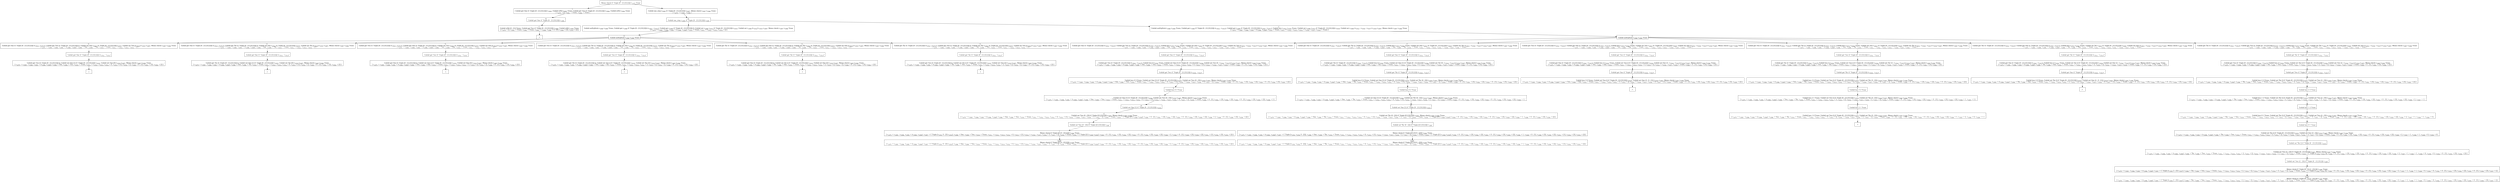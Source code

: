 digraph {
    graph [rankdir=TB
          ,bgcolor=transparent];
    node [shape=box
         ,fillcolor=white
         ,style=filled];
    0 [label=<O <BR/> Memo check (C Triple [0 : [1] [3] [2]]) v<SUB>1475</SUB> Trueo>];
    1 [label=<C <BR/> Unfold get One (C Triple [0 : [1] [3] [2]]) v<SUB>1503</SUB>, Unfold isNil v<SUB>1503</SUB> Trueo, Unfold get Two (C Triple [0 : [1] [3] [2]]) v<SUB>1504</SUB>, Unfold isNil v<SUB>1504</SUB> Trueo <BR/>  [ v<SUB>1475</SUB> &rarr; [], v<SUB>1501</SUB> &rarr; Trueo, v<SUB>1502</SUB> &rarr; Trueo ] >];
    2 [label=<C <BR/> Unfold one_step v<SUB>1505</SUB> (C Triple [0 : [1] [3] [2]]) v<SUB>1507</SUB>, Memo check v<SUB>1507</SUB> v<SUB>1506</SUB> Trueo <BR/>  [ v<SUB>1475</SUB> &rarr; v<SUB>1505</SUB> : v<SUB>1506</SUB> ] >];
    3 [label=<O <BR/> Unfold get One (C Triple [0 : [1] [3] [2]]) v<SUB>1503</SUB>>];
    4 [label=<C <BR/> Unfold isNil (0 : [1]) Trueo, Unfold get Two (C Triple [0 : [1] [3] [2]]) v<SUB>1504</SUB>, Unfold isNil v<SUB>1504</SUB> Trueo <BR/>  [ v<SUB>1475</SUB> &rarr; [], v<SUB>1501</SUB> &rarr; Trueo, v<SUB>1502</SUB> &rarr; Trueo, v<SUB>1503</SUB> &rarr; v<SUB>1508</SUB>, v<SUB>1508</SUB> &rarr; 0 : [1], v<SUB>1509</SUB> &rarr; [3], v<SUB>1510</SUB> &rarr; [2] ] >];
    5 [label=<_|_>];
    6 [label=<O <BR/> Unfold one_step v<SUB>1505</SUB> (C Triple [0 : [1] [3] [2]]) v<SUB>1507</SUB>>];
    7 [label=<C <BR/> Unfold notEqStick v<SUB>1508</SUB> v<SUB>1509</SUB> Trueo, Unfold get v<SUB>1508</SUB> (C Triple [0 : [1] [3] [2]]) (v<SUB>1512</SUB> : v<SUB>1513</SUB>), Unfold get v<SUB>1509</SUB> (C Triple [0 : [1] [3] [2]]) [], Unfold set v<SUB>1508</SUB> v<SUB>1513</SUB> (C Triple [0 : [1] [3] [2]]) v<SUB>1515</SUB>, Unfold set v<SUB>1509</SUB> [v<SUB>1512</SUB>] v<SUB>1515</SUB> v<SUB>1507</SUB>, Memo check v<SUB>1507</SUB> v<SUB>1506</SUB> Trueo <BR/>  [ v<SUB>1475</SUB> &rarr; v<SUB>1505</SUB> : v<SUB>1506</SUB>, v<SUB>1505</SUB> &rarr; (v<SUB>1508</SUB>, v<SUB>1509</SUB>), v<SUB>1510</SUB> &rarr; Trueo, v<SUB>1511</SUB> &rarr; v<SUB>1512</SUB> : v<SUB>1513</SUB>, v<SUB>1514</SUB> &rarr; [] ] >];
    8 [label=<C <BR/> Unfold notEqStick v<SUB>1508</SUB> v<SUB>1509</SUB> Trueo, Unfold get v<SUB>1508</SUB> (C Triple [0 : [1] [3] [2]]) (v<SUB>1512</SUB> : v<SUB>1513</SUB>), Unfold get v<SUB>1509</SUB> (C Triple [0 : [1] [3] [2]]) (v<SUB>1516</SUB> : v<SUB>1517</SUB>), Unfold less v<SUB>1512</SUB> v<SUB>1516</SUB> Trueo, Unfold set v<SUB>1508</SUB> v<SUB>1513</SUB> (C Triple [0 : [1] [3] [2]]) v<SUB>1519</SUB>, Unfold set v<SUB>1509</SUB> (v<SUB>1512</SUB> : v<SUB>1516</SUB> : v<SUB>1517</SUB>) v<SUB>1519</SUB> v<SUB>1507</SUB>, Memo check v<SUB>1507</SUB> v<SUB>1506</SUB> Trueo <BR/>  [ v<SUB>1475</SUB> &rarr; v<SUB>1505</SUB> : v<SUB>1506</SUB>, v<SUB>1505</SUB> &rarr; (v<SUB>1508</SUB>, v<SUB>1509</SUB>), v<SUB>1510</SUB> &rarr; Trueo, v<SUB>1511</SUB> &rarr; v<SUB>1512</SUB> : v<SUB>1513</SUB>, v<SUB>1514</SUB> &rarr; v<SUB>1516</SUB> : v<SUB>1517</SUB>, v<SUB>1518</SUB> &rarr; Trueo ] >];
    9 [label=<O <BR/> Unfold notEqStick v<SUB>1508</SUB> v<SUB>1509</SUB> Trueo>];
    10 [label=<C <BR/> Unfold get One (C Triple [0 : [1] [3] [2]]) (v<SUB>1512</SUB> : v<SUB>1513</SUB>), Unfold get Two (C Triple [0 : [1] [3] [2]]) [], Unfold set One v<SUB>1513</SUB> (C Triple [0 : [1] [3] [2]]) v<SUB>1515</SUB>, Unfold set Two [v<SUB>1512</SUB>] v<SUB>1515</SUB> v<SUB>1507</SUB>, Memo check v<SUB>1507</SUB> v<SUB>1506</SUB> Trueo <BR/>  [ v<SUB>1475</SUB> &rarr; v<SUB>1505</SUB> : v<SUB>1506</SUB>, v<SUB>1505</SUB> &rarr; (v<SUB>1508</SUB>, v<SUB>1509</SUB>), v<SUB>1508</SUB> &rarr; One, v<SUB>1509</SUB> &rarr; Two, v<SUB>1510</SUB> &rarr; Trueo, v<SUB>1511</SUB> &rarr; v<SUB>1512</SUB> : v<SUB>1513</SUB>, v<SUB>1514</SUB> &rarr; [] ] >];
    11 [label=<C <BR/> Unfold get One (C Triple [0 : [1] [3] [2]]) (v<SUB>1512</SUB> : v<SUB>1513</SUB>), Unfold get Thr (C Triple [0 : [1] [3] [2]]) [], Unfold set One v<SUB>1513</SUB> (C Triple [0 : [1] [3] [2]]) v<SUB>1515</SUB>, Unfold set Thr [v<SUB>1512</SUB>] v<SUB>1515</SUB> v<SUB>1507</SUB>, Memo check v<SUB>1507</SUB> v<SUB>1506</SUB> Trueo <BR/>  [ v<SUB>1475</SUB> &rarr; v<SUB>1505</SUB> : v<SUB>1506</SUB>, v<SUB>1505</SUB> &rarr; (v<SUB>1508</SUB>, v<SUB>1509</SUB>), v<SUB>1508</SUB> &rarr; One, v<SUB>1509</SUB> &rarr; Thr, v<SUB>1510</SUB> &rarr; Trueo, v<SUB>1511</SUB> &rarr; v<SUB>1512</SUB> : v<SUB>1513</SUB>, v<SUB>1514</SUB> &rarr; [] ] >];
    12 [label=<C <BR/> Unfold get Two (C Triple [0 : [1] [3] [2]]) (v<SUB>1512</SUB> : v<SUB>1513</SUB>), Unfold get One (C Triple [0 : [1] [3] [2]]) [], Unfold set Two v<SUB>1513</SUB> (C Triple [0 : [1] [3] [2]]) v<SUB>1515</SUB>, Unfold set One [v<SUB>1512</SUB>] v<SUB>1515</SUB> v<SUB>1507</SUB>, Memo check v<SUB>1507</SUB> v<SUB>1506</SUB> Trueo <BR/>  [ v<SUB>1475</SUB> &rarr; v<SUB>1505</SUB> : v<SUB>1506</SUB>, v<SUB>1505</SUB> &rarr; (v<SUB>1508</SUB>, v<SUB>1509</SUB>), v<SUB>1508</SUB> &rarr; Two, v<SUB>1509</SUB> &rarr; One, v<SUB>1510</SUB> &rarr; Trueo, v<SUB>1511</SUB> &rarr; v<SUB>1512</SUB> : v<SUB>1513</SUB>, v<SUB>1514</SUB> &rarr; [] ] >];
    13 [label=<C <BR/> Unfold get Two (C Triple [0 : [1] [3] [2]]) (v<SUB>1512</SUB> : v<SUB>1513</SUB>), Unfold get Thr (C Triple [0 : [1] [3] [2]]) [], Unfold set Two v<SUB>1513</SUB> (C Triple [0 : [1] [3] [2]]) v<SUB>1515</SUB>, Unfold set Thr [v<SUB>1512</SUB>] v<SUB>1515</SUB> v<SUB>1507</SUB>, Memo check v<SUB>1507</SUB> v<SUB>1506</SUB> Trueo <BR/>  [ v<SUB>1475</SUB> &rarr; v<SUB>1505</SUB> : v<SUB>1506</SUB>, v<SUB>1505</SUB> &rarr; (v<SUB>1508</SUB>, v<SUB>1509</SUB>), v<SUB>1508</SUB> &rarr; Two, v<SUB>1509</SUB> &rarr; Thr, v<SUB>1510</SUB> &rarr; Trueo, v<SUB>1511</SUB> &rarr; v<SUB>1512</SUB> : v<SUB>1513</SUB>, v<SUB>1514</SUB> &rarr; [] ] >];
    14 [label=<C <BR/> Unfold get Thr (C Triple [0 : [1] [3] [2]]) (v<SUB>1512</SUB> : v<SUB>1513</SUB>), Unfold get One (C Triple [0 : [1] [3] [2]]) [], Unfold set Thr v<SUB>1513</SUB> (C Triple [0 : [1] [3] [2]]) v<SUB>1515</SUB>, Unfold set One [v<SUB>1512</SUB>] v<SUB>1515</SUB> v<SUB>1507</SUB>, Memo check v<SUB>1507</SUB> v<SUB>1506</SUB> Trueo <BR/>  [ v<SUB>1475</SUB> &rarr; v<SUB>1505</SUB> : v<SUB>1506</SUB>, v<SUB>1505</SUB> &rarr; (v<SUB>1508</SUB>, v<SUB>1509</SUB>), v<SUB>1508</SUB> &rarr; Thr, v<SUB>1509</SUB> &rarr; One, v<SUB>1510</SUB> &rarr; Trueo, v<SUB>1511</SUB> &rarr; v<SUB>1512</SUB> : v<SUB>1513</SUB>, v<SUB>1514</SUB> &rarr; [] ] >];
    15 [label=<C <BR/> Unfold get Thr (C Triple [0 : [1] [3] [2]]) (v<SUB>1512</SUB> : v<SUB>1513</SUB>), Unfold get Two (C Triple [0 : [1] [3] [2]]) [], Unfold set Thr v<SUB>1513</SUB> (C Triple [0 : [1] [3] [2]]) v<SUB>1515</SUB>, Unfold set Two [v<SUB>1512</SUB>] v<SUB>1515</SUB> v<SUB>1507</SUB>, Memo check v<SUB>1507</SUB> v<SUB>1506</SUB> Trueo <BR/>  [ v<SUB>1475</SUB> &rarr; v<SUB>1505</SUB> : v<SUB>1506</SUB>, v<SUB>1505</SUB> &rarr; (v<SUB>1508</SUB>, v<SUB>1509</SUB>), v<SUB>1508</SUB> &rarr; Thr, v<SUB>1509</SUB> &rarr; Two, v<SUB>1510</SUB> &rarr; Trueo, v<SUB>1511</SUB> &rarr; v<SUB>1512</SUB> : v<SUB>1513</SUB>, v<SUB>1514</SUB> &rarr; [] ] >];
    16 [label=<O <BR/> Unfold get One (C Triple [0 : [1] [3] [2]]) (v<SUB>1512</SUB> : v<SUB>1513</SUB>)>];
    17 [label=<C <BR/> Unfold get Two (C Triple [0 : [1] [3] [2]]) [], Unfold set One [1] (C Triple [0 : [1] [3] [2]]) v<SUB>1515</SUB>, Unfold set Two [0] v<SUB>1515</SUB> v<SUB>1507</SUB>, Memo check v<SUB>1507</SUB> v<SUB>1506</SUB> Trueo <BR/>  [ v<SUB>1475</SUB> &rarr; v<SUB>1505</SUB> : v<SUB>1506</SUB>, v<SUB>1505</SUB> &rarr; (v<SUB>1508</SUB>, v<SUB>1509</SUB>), v<SUB>1508</SUB> &rarr; One, v<SUB>1509</SUB> &rarr; Two, v<SUB>1510</SUB> &rarr; Trueo, v<SUB>1511</SUB> &rarr; v<SUB>1512</SUB> : v<SUB>1513</SUB>, v<SUB>1512</SUB> &rarr; 0, v<SUB>1513</SUB> &rarr; [1], v<SUB>1514</SUB> &rarr; [], v<SUB>1520</SUB> &rarr; 0 : [1], v<SUB>1521</SUB> &rarr; [3], v<SUB>1522</SUB> &rarr; [2] ] >];
    18 [label=<_|_>];
    19 [label=<O <BR/> Unfold get One (C Triple [0 : [1] [3] [2]]) (v<SUB>1512</SUB> : v<SUB>1513</SUB>)>];
    20 [label=<C <BR/> Unfold get Thr (C Triple [0 : [1] [3] [2]]) [], Unfold set One [1] (C Triple [0 : [1] [3] [2]]) v<SUB>1515</SUB>, Unfold set Thr [0] v<SUB>1515</SUB> v<SUB>1507</SUB>, Memo check v<SUB>1507</SUB> v<SUB>1506</SUB> Trueo <BR/>  [ v<SUB>1475</SUB> &rarr; v<SUB>1505</SUB> : v<SUB>1506</SUB>, v<SUB>1505</SUB> &rarr; (v<SUB>1508</SUB>, v<SUB>1509</SUB>), v<SUB>1508</SUB> &rarr; One, v<SUB>1509</SUB> &rarr; Thr, v<SUB>1510</SUB> &rarr; Trueo, v<SUB>1511</SUB> &rarr; v<SUB>1512</SUB> : v<SUB>1513</SUB>, v<SUB>1512</SUB> &rarr; 0, v<SUB>1513</SUB> &rarr; [1], v<SUB>1514</SUB> &rarr; [], v<SUB>1520</SUB> &rarr; 0 : [1], v<SUB>1521</SUB> &rarr; [3], v<SUB>1522</SUB> &rarr; [2] ] >];
    21 [label=<_|_>];
    22 [label=<O <BR/> Unfold get Two (C Triple [0 : [1] [3] [2]]) (v<SUB>1512</SUB> : v<SUB>1513</SUB>)>];
    23 [label=<C <BR/> Unfold get One (C Triple [0 : [1] [3] [2]]) [], Unfold set Two [] (C Triple [0 : [1] [3] [2]]) v<SUB>1515</SUB>, Unfold set One [3] v<SUB>1515</SUB> v<SUB>1507</SUB>, Memo check v<SUB>1507</SUB> v<SUB>1506</SUB> Trueo <BR/>  [ v<SUB>1475</SUB> &rarr; v<SUB>1505</SUB> : v<SUB>1506</SUB>, v<SUB>1505</SUB> &rarr; (v<SUB>1508</SUB>, v<SUB>1509</SUB>), v<SUB>1508</SUB> &rarr; Two, v<SUB>1509</SUB> &rarr; One, v<SUB>1510</SUB> &rarr; Trueo, v<SUB>1511</SUB> &rarr; v<SUB>1512</SUB> : v<SUB>1513</SUB>, v<SUB>1512</SUB> &rarr; 3, v<SUB>1513</SUB> &rarr; [], v<SUB>1514</SUB> &rarr; [], v<SUB>1520</SUB> &rarr; 0 : [1], v<SUB>1521</SUB> &rarr; [3], v<SUB>1522</SUB> &rarr; [2] ] >];
    24 [label=<_|_>];
    25 [label=<O <BR/> Unfold get Two (C Triple [0 : [1] [3] [2]]) (v<SUB>1512</SUB> : v<SUB>1513</SUB>)>];
    26 [label=<C <BR/> Unfold get Thr (C Triple [0 : [1] [3] [2]]) [], Unfold set Two [] (C Triple [0 : [1] [3] [2]]) v<SUB>1515</SUB>, Unfold set Thr [3] v<SUB>1515</SUB> v<SUB>1507</SUB>, Memo check v<SUB>1507</SUB> v<SUB>1506</SUB> Trueo <BR/>  [ v<SUB>1475</SUB> &rarr; v<SUB>1505</SUB> : v<SUB>1506</SUB>, v<SUB>1505</SUB> &rarr; (v<SUB>1508</SUB>, v<SUB>1509</SUB>), v<SUB>1508</SUB> &rarr; Two, v<SUB>1509</SUB> &rarr; Thr, v<SUB>1510</SUB> &rarr; Trueo, v<SUB>1511</SUB> &rarr; v<SUB>1512</SUB> : v<SUB>1513</SUB>, v<SUB>1512</SUB> &rarr; 3, v<SUB>1513</SUB> &rarr; [], v<SUB>1514</SUB> &rarr; [], v<SUB>1520</SUB> &rarr; 0 : [1], v<SUB>1521</SUB> &rarr; [3], v<SUB>1522</SUB> &rarr; [2] ] >];
    27 [label=<_|_>];
    28 [label=<O <BR/> Unfold get Thr (C Triple [0 : [1] [3] [2]]) (v<SUB>1512</SUB> : v<SUB>1513</SUB>)>];
    29 [label=<C <BR/> Unfold get One (C Triple [0 : [1] [3] [2]]) [], Unfold set Thr [] (C Triple [0 : [1] [3] [2]]) v<SUB>1515</SUB>, Unfold set One [2] v<SUB>1515</SUB> v<SUB>1507</SUB>, Memo check v<SUB>1507</SUB> v<SUB>1506</SUB> Trueo <BR/>  [ v<SUB>1475</SUB> &rarr; v<SUB>1505</SUB> : v<SUB>1506</SUB>, v<SUB>1505</SUB> &rarr; (v<SUB>1508</SUB>, v<SUB>1509</SUB>), v<SUB>1508</SUB> &rarr; Thr, v<SUB>1509</SUB> &rarr; One, v<SUB>1510</SUB> &rarr; Trueo, v<SUB>1511</SUB> &rarr; v<SUB>1512</SUB> : v<SUB>1513</SUB>, v<SUB>1512</SUB> &rarr; 2, v<SUB>1513</SUB> &rarr; [], v<SUB>1514</SUB> &rarr; [], v<SUB>1520</SUB> &rarr; 0 : [1], v<SUB>1521</SUB> &rarr; [3], v<SUB>1522</SUB> &rarr; [2] ] >];
    30 [label=<_|_>];
    31 [label=<O <BR/> Unfold get Thr (C Triple [0 : [1] [3] [2]]) (v<SUB>1512</SUB> : v<SUB>1513</SUB>)>];
    32 [label=<C <BR/> Unfold get Two (C Triple [0 : [1] [3] [2]]) [], Unfold set Thr [] (C Triple [0 : [1] [3] [2]]) v<SUB>1515</SUB>, Unfold set Two [2] v<SUB>1515</SUB> v<SUB>1507</SUB>, Memo check v<SUB>1507</SUB> v<SUB>1506</SUB> Trueo <BR/>  [ v<SUB>1475</SUB> &rarr; v<SUB>1505</SUB> : v<SUB>1506</SUB>, v<SUB>1505</SUB> &rarr; (v<SUB>1508</SUB>, v<SUB>1509</SUB>), v<SUB>1508</SUB> &rarr; Thr, v<SUB>1509</SUB> &rarr; Two, v<SUB>1510</SUB> &rarr; Trueo, v<SUB>1511</SUB> &rarr; v<SUB>1512</SUB> : v<SUB>1513</SUB>, v<SUB>1512</SUB> &rarr; 2, v<SUB>1513</SUB> &rarr; [], v<SUB>1514</SUB> &rarr; [], v<SUB>1520</SUB> &rarr; 0 : [1], v<SUB>1521</SUB> &rarr; [3], v<SUB>1522</SUB> &rarr; [2] ] >];
    33 [label=<_|_>];
    34 [label=<O <BR/> Unfold notEqStick v<SUB>1508</SUB> v<SUB>1509</SUB> Trueo>];
    35 [label=<C <BR/> Unfold get One (C Triple [0 : [1] [3] [2]]) (v<SUB>1512</SUB> : v<SUB>1513</SUB>), Unfold get Two (C Triple [0 : [1] [3] [2]]) (v<SUB>1516</SUB> : v<SUB>1517</SUB>), Unfold less v<SUB>1512</SUB> v<SUB>1516</SUB> Trueo, Unfold set One v<SUB>1513</SUB> (C Triple [0 : [1] [3] [2]]) v<SUB>1519</SUB>, Unfold set Two (v<SUB>1512</SUB> : v<SUB>1516</SUB> : v<SUB>1517</SUB>) v<SUB>1519</SUB> v<SUB>1507</SUB>, Memo check v<SUB>1507</SUB> v<SUB>1506</SUB> Trueo <BR/>  [ v<SUB>1475</SUB> &rarr; v<SUB>1505</SUB> : v<SUB>1506</SUB>, v<SUB>1505</SUB> &rarr; (v<SUB>1508</SUB>, v<SUB>1509</SUB>), v<SUB>1508</SUB> &rarr; One, v<SUB>1509</SUB> &rarr; Two, v<SUB>1510</SUB> &rarr; Trueo, v<SUB>1511</SUB> &rarr; v<SUB>1512</SUB> : v<SUB>1513</SUB>, v<SUB>1514</SUB> &rarr; v<SUB>1516</SUB> : v<SUB>1517</SUB>, v<SUB>1518</SUB> &rarr; Trueo ] >];
    36 [label=<C <BR/> Unfold get One (C Triple [0 : [1] [3] [2]]) (v<SUB>1512</SUB> : v<SUB>1513</SUB>), Unfold get Thr (C Triple [0 : [1] [3] [2]]) (v<SUB>1516</SUB> : v<SUB>1517</SUB>), Unfold less v<SUB>1512</SUB> v<SUB>1516</SUB> Trueo, Unfold set One v<SUB>1513</SUB> (C Triple [0 : [1] [3] [2]]) v<SUB>1519</SUB>, Unfold set Thr (v<SUB>1512</SUB> : v<SUB>1516</SUB> : v<SUB>1517</SUB>) v<SUB>1519</SUB> v<SUB>1507</SUB>, Memo check v<SUB>1507</SUB> v<SUB>1506</SUB> Trueo <BR/>  [ v<SUB>1475</SUB> &rarr; v<SUB>1505</SUB> : v<SUB>1506</SUB>, v<SUB>1505</SUB> &rarr; (v<SUB>1508</SUB>, v<SUB>1509</SUB>), v<SUB>1508</SUB> &rarr; One, v<SUB>1509</SUB> &rarr; Thr, v<SUB>1510</SUB> &rarr; Trueo, v<SUB>1511</SUB> &rarr; v<SUB>1512</SUB> : v<SUB>1513</SUB>, v<SUB>1514</SUB> &rarr; v<SUB>1516</SUB> : v<SUB>1517</SUB>, v<SUB>1518</SUB> &rarr; Trueo ] >];
    37 [label=<C <BR/> Unfold get Two (C Triple [0 : [1] [3] [2]]) (v<SUB>1512</SUB> : v<SUB>1513</SUB>), Unfold get One (C Triple [0 : [1] [3] [2]]) (v<SUB>1516</SUB> : v<SUB>1517</SUB>), Unfold less v<SUB>1512</SUB> v<SUB>1516</SUB> Trueo, Unfold set Two v<SUB>1513</SUB> (C Triple [0 : [1] [3] [2]]) v<SUB>1519</SUB>, Unfold set One (v<SUB>1512</SUB> : v<SUB>1516</SUB> : v<SUB>1517</SUB>) v<SUB>1519</SUB> v<SUB>1507</SUB>, Memo check v<SUB>1507</SUB> v<SUB>1506</SUB> Trueo <BR/>  [ v<SUB>1475</SUB> &rarr; v<SUB>1505</SUB> : v<SUB>1506</SUB>, v<SUB>1505</SUB> &rarr; (v<SUB>1508</SUB>, v<SUB>1509</SUB>), v<SUB>1508</SUB> &rarr; Two, v<SUB>1509</SUB> &rarr; One, v<SUB>1510</SUB> &rarr; Trueo, v<SUB>1511</SUB> &rarr; v<SUB>1512</SUB> : v<SUB>1513</SUB>, v<SUB>1514</SUB> &rarr; v<SUB>1516</SUB> : v<SUB>1517</SUB>, v<SUB>1518</SUB> &rarr; Trueo ] >];
    38 [label=<C <BR/> Unfold get Two (C Triple [0 : [1] [3] [2]]) (v<SUB>1512</SUB> : v<SUB>1513</SUB>), Unfold get Thr (C Triple [0 : [1] [3] [2]]) (v<SUB>1516</SUB> : v<SUB>1517</SUB>), Unfold less v<SUB>1512</SUB> v<SUB>1516</SUB> Trueo, Unfold set Two v<SUB>1513</SUB> (C Triple [0 : [1] [3] [2]]) v<SUB>1519</SUB>, Unfold set Thr (v<SUB>1512</SUB> : v<SUB>1516</SUB> : v<SUB>1517</SUB>) v<SUB>1519</SUB> v<SUB>1507</SUB>, Memo check v<SUB>1507</SUB> v<SUB>1506</SUB> Trueo <BR/>  [ v<SUB>1475</SUB> &rarr; v<SUB>1505</SUB> : v<SUB>1506</SUB>, v<SUB>1505</SUB> &rarr; (v<SUB>1508</SUB>, v<SUB>1509</SUB>), v<SUB>1508</SUB> &rarr; Two, v<SUB>1509</SUB> &rarr; Thr, v<SUB>1510</SUB> &rarr; Trueo, v<SUB>1511</SUB> &rarr; v<SUB>1512</SUB> : v<SUB>1513</SUB>, v<SUB>1514</SUB> &rarr; v<SUB>1516</SUB> : v<SUB>1517</SUB>, v<SUB>1518</SUB> &rarr; Trueo ] >];
    39 [label=<C <BR/> Unfold get Thr (C Triple [0 : [1] [3] [2]]) (v<SUB>1512</SUB> : v<SUB>1513</SUB>), Unfold get One (C Triple [0 : [1] [3] [2]]) (v<SUB>1516</SUB> : v<SUB>1517</SUB>), Unfold less v<SUB>1512</SUB> v<SUB>1516</SUB> Trueo, Unfold set Thr v<SUB>1513</SUB> (C Triple [0 : [1] [3] [2]]) v<SUB>1519</SUB>, Unfold set One (v<SUB>1512</SUB> : v<SUB>1516</SUB> : v<SUB>1517</SUB>) v<SUB>1519</SUB> v<SUB>1507</SUB>, Memo check v<SUB>1507</SUB> v<SUB>1506</SUB> Trueo <BR/>  [ v<SUB>1475</SUB> &rarr; v<SUB>1505</SUB> : v<SUB>1506</SUB>, v<SUB>1505</SUB> &rarr; (v<SUB>1508</SUB>, v<SUB>1509</SUB>), v<SUB>1508</SUB> &rarr; Thr, v<SUB>1509</SUB> &rarr; One, v<SUB>1510</SUB> &rarr; Trueo, v<SUB>1511</SUB> &rarr; v<SUB>1512</SUB> : v<SUB>1513</SUB>, v<SUB>1514</SUB> &rarr; v<SUB>1516</SUB> : v<SUB>1517</SUB>, v<SUB>1518</SUB> &rarr; Trueo ] >];
    40 [label=<C <BR/> Unfold get Thr (C Triple [0 : [1] [3] [2]]) (v<SUB>1512</SUB> : v<SUB>1513</SUB>), Unfold get Two (C Triple [0 : [1] [3] [2]]) (v<SUB>1516</SUB> : v<SUB>1517</SUB>), Unfold less v<SUB>1512</SUB> v<SUB>1516</SUB> Trueo, Unfold set Thr v<SUB>1513</SUB> (C Triple [0 : [1] [3] [2]]) v<SUB>1519</SUB>, Unfold set Two (v<SUB>1512</SUB> : v<SUB>1516</SUB> : v<SUB>1517</SUB>) v<SUB>1519</SUB> v<SUB>1507</SUB>, Memo check v<SUB>1507</SUB> v<SUB>1506</SUB> Trueo <BR/>  [ v<SUB>1475</SUB> &rarr; v<SUB>1505</SUB> : v<SUB>1506</SUB>, v<SUB>1505</SUB> &rarr; (v<SUB>1508</SUB>, v<SUB>1509</SUB>), v<SUB>1508</SUB> &rarr; Thr, v<SUB>1509</SUB> &rarr; Two, v<SUB>1510</SUB> &rarr; Trueo, v<SUB>1511</SUB> &rarr; v<SUB>1512</SUB> : v<SUB>1513</SUB>, v<SUB>1514</SUB> &rarr; v<SUB>1516</SUB> : v<SUB>1517</SUB>, v<SUB>1518</SUB> &rarr; Trueo ] >];
    41 [label=<O <BR/> Unfold get One (C Triple [0 : [1] [3] [2]]) (v<SUB>1512</SUB> : v<SUB>1513</SUB>)>];
    42 [label=<C <BR/> Unfold get Two (C Triple [0 : [1] [3] [2]]) (v<SUB>1516</SUB> : v<SUB>1517</SUB>), Unfold less 0 v<SUB>1516</SUB> Trueo, Unfold set One [1] (C Triple [0 : [1] [3] [2]]) v<SUB>1519</SUB>, Unfold set Two (0 : v<SUB>1516</SUB> : v<SUB>1517</SUB>) v<SUB>1519</SUB> v<SUB>1507</SUB>, Memo check v<SUB>1507</SUB> v<SUB>1506</SUB> Trueo <BR/>  [ v<SUB>1475</SUB> &rarr; v<SUB>1505</SUB> : v<SUB>1506</SUB>, v<SUB>1505</SUB> &rarr; (v<SUB>1508</SUB>, v<SUB>1509</SUB>), v<SUB>1508</SUB> &rarr; One, v<SUB>1509</SUB> &rarr; Two, v<SUB>1510</SUB> &rarr; Trueo, v<SUB>1511</SUB> &rarr; v<SUB>1512</SUB> : v<SUB>1513</SUB>, v<SUB>1512</SUB> &rarr; 0, v<SUB>1513</SUB> &rarr; [1], v<SUB>1514</SUB> &rarr; v<SUB>1516</SUB> : v<SUB>1517</SUB>, v<SUB>1518</SUB> &rarr; Trueo, v<SUB>1520</SUB> &rarr; 0 : [1], v<SUB>1521</SUB> &rarr; [3], v<SUB>1522</SUB> &rarr; [2] ] >];
    43 [label=<O <BR/> Unfold get Two (C Triple [0 : [1] [3] [2]]) (v<SUB>1516</SUB> : v<SUB>1517</SUB>)>];
    44 [label=<C <BR/> Unfold less 0 3 Trueo, Unfold set One [1] (C Triple [0 : [1] [3] [2]]) v<SUB>1519</SUB>, Unfold set Two (0 : [3]) v<SUB>1519</SUB> v<SUB>1507</SUB>, Memo check v<SUB>1507</SUB> v<SUB>1506</SUB> Trueo <BR/>  [ v<SUB>1475</SUB> &rarr; v<SUB>1505</SUB> : v<SUB>1506</SUB>, v<SUB>1505</SUB> &rarr; (v<SUB>1508</SUB>, v<SUB>1509</SUB>), v<SUB>1508</SUB> &rarr; One, v<SUB>1509</SUB> &rarr; Two, v<SUB>1510</SUB> &rarr; Trueo, v<SUB>1511</SUB> &rarr; v<SUB>1512</SUB> : v<SUB>1513</SUB>, v<SUB>1512</SUB> &rarr; 0, v<SUB>1513</SUB> &rarr; [1], v<SUB>1514</SUB> &rarr; v<SUB>1516</SUB> : v<SUB>1517</SUB>, v<SUB>1516</SUB> &rarr; 3, v<SUB>1517</SUB> &rarr; [], v<SUB>1518</SUB> &rarr; Trueo, v<SUB>1520</SUB> &rarr; 0 : [1], v<SUB>1521</SUB> &rarr; [3], v<SUB>1522</SUB> &rarr; [2], v<SUB>1523</SUB> &rarr; 0 : [1], v<SUB>1524</SUB> &rarr; [3], v<SUB>1525</SUB> &rarr; [2] ] >];
    45 [label=<O <BR/> Unfold less 0 3 Trueo>];
    46 [label=<C <BR/> Unfold set One [1] (C Triple [0 : [1] [3] [2]]) v<SUB>1519</SUB>, Unfold set Two (0 : [3]) v<SUB>1519</SUB> v<SUB>1507</SUB>, Memo check v<SUB>1507</SUB> v<SUB>1506</SUB> Trueo <BR/>  [ v<SUB>1475</SUB> &rarr; v<SUB>1505</SUB> : v<SUB>1506</SUB>, v<SUB>1505</SUB> &rarr; (v<SUB>1508</SUB>, v<SUB>1509</SUB>), v<SUB>1508</SUB> &rarr; One, v<SUB>1509</SUB> &rarr; Two, v<SUB>1510</SUB> &rarr; Trueo, v<SUB>1511</SUB> &rarr; v<SUB>1512</SUB> : v<SUB>1513</SUB>, v<SUB>1512</SUB> &rarr; 0, v<SUB>1513</SUB> &rarr; [1], v<SUB>1514</SUB> &rarr; v<SUB>1516</SUB> : v<SUB>1517</SUB>, v<SUB>1516</SUB> &rarr; 3, v<SUB>1517</SUB> &rarr; [], v<SUB>1518</SUB> &rarr; Trueo, v<SUB>1520</SUB> &rarr; 0 : [1], v<SUB>1521</SUB> &rarr; [3], v<SUB>1522</SUB> &rarr; [2], v<SUB>1523</SUB> &rarr; 0 : [1], v<SUB>1524</SUB> &rarr; [3], v<SUB>1525</SUB> &rarr; [2], v<SUB>1526</SUB> &rarr; 2 ] >];
    47 [label=<O <BR/> Unfold set One [1] (C Triple [0 : [1] [3] [2]]) v<SUB>1519</SUB>>];
    48 [label=<C <BR/> Unfold set Two (0 : [3]) (C Triple [[1] [3] [2]]) v<SUB>1507</SUB>, Memo check v<SUB>1507</SUB> v<SUB>1506</SUB> Trueo <BR/>  [ v<SUB>1475</SUB> &rarr; v<SUB>1505</SUB> : v<SUB>1506</SUB>, v<SUB>1505</SUB> &rarr; (v<SUB>1508</SUB>, v<SUB>1509</SUB>), v<SUB>1508</SUB> &rarr; One, v<SUB>1509</SUB> &rarr; Two, v<SUB>1510</SUB> &rarr; Trueo, v<SUB>1511</SUB> &rarr; v<SUB>1512</SUB> : v<SUB>1513</SUB>, v<SUB>1512</SUB> &rarr; 0, v<SUB>1513</SUB> &rarr; [1], v<SUB>1514</SUB> &rarr; v<SUB>1516</SUB> : v<SUB>1517</SUB>, v<SUB>1516</SUB> &rarr; 3, v<SUB>1517</SUB> &rarr; [], v<SUB>1518</SUB> &rarr; Trueo, v<SUB>1519</SUB> &rarr; C Triple [[1] v<SUB>1529</SUB> v<SUB>1530</SUB>], v<SUB>1520</SUB> &rarr; 0 : [1], v<SUB>1521</SUB> &rarr; [3], v<SUB>1522</SUB> &rarr; [2], v<SUB>1523</SUB> &rarr; 0 : [1], v<SUB>1524</SUB> &rarr; [3], v<SUB>1525</SUB> &rarr; [2], v<SUB>1526</SUB> &rarr; 2, v<SUB>1528</SUB> &rarr; 0 : [1], v<SUB>1529</SUB> &rarr; [3], v<SUB>1530</SUB> &rarr; [2] ] >];
    49 [label=<O <BR/> Unfold set Two (0 : [3]) (C Triple [[1] [3] [2]]) v<SUB>1507</SUB>>];
    50 [label=<C <BR/> Memo check (C Triple [[1] 0 : [3] [2]]) v<SUB>1506</SUB> Trueo <BR/>  [ v<SUB>1475</SUB> &rarr; v<SUB>1505</SUB> : v<SUB>1506</SUB>, v<SUB>1505</SUB> &rarr; (v<SUB>1508</SUB>, v<SUB>1509</SUB>), v<SUB>1507</SUB> &rarr; C Triple [v<SUB>1531</SUB> 0 : [3] v<SUB>1533</SUB>], v<SUB>1508</SUB> &rarr; One, v<SUB>1509</SUB> &rarr; Two, v<SUB>1510</SUB> &rarr; Trueo, v<SUB>1511</SUB> &rarr; v<SUB>1512</SUB> : v<SUB>1513</SUB>, v<SUB>1512</SUB> &rarr; 0, v<SUB>1513</SUB> &rarr; [1], v<SUB>1514</SUB> &rarr; v<SUB>1516</SUB> : v<SUB>1517</SUB>, v<SUB>1516</SUB> &rarr; 3, v<SUB>1517</SUB> &rarr; [], v<SUB>1518</SUB> &rarr; Trueo, v<SUB>1519</SUB> &rarr; C Triple [[1] v<SUB>1529</SUB> v<SUB>1530</SUB>], v<SUB>1520</SUB> &rarr; 0 : [1], v<SUB>1521</SUB> &rarr; [3], v<SUB>1522</SUB> &rarr; [2], v<SUB>1523</SUB> &rarr; 0 : [1], v<SUB>1524</SUB> &rarr; [3], v<SUB>1525</SUB> &rarr; [2], v<SUB>1526</SUB> &rarr; 2, v<SUB>1528</SUB> &rarr; 0 : [1], v<SUB>1529</SUB> &rarr; [3], v<SUB>1530</SUB> &rarr; [2], v<SUB>1531</SUB> &rarr; [1], v<SUB>1532</SUB> &rarr; [3], v<SUB>1533</SUB> &rarr; [2] ] >];
    51 [label=<Leaf <BR/> Memo check (C Triple [[1] 0 : [3] [2]]) v<SUB>1506</SUB> Trueo <BR/>  [ v<SUB>1475</SUB> &rarr; v<SUB>1505</SUB> : v<SUB>1506</SUB>, v<SUB>1505</SUB> &rarr; (v<SUB>1508</SUB>, v<SUB>1509</SUB>), v<SUB>1507</SUB> &rarr; C Triple [v<SUB>1531</SUB> 0 : [3] v<SUB>1533</SUB>], v<SUB>1508</SUB> &rarr; One, v<SUB>1509</SUB> &rarr; Two, v<SUB>1510</SUB> &rarr; Trueo, v<SUB>1511</SUB> &rarr; v<SUB>1512</SUB> : v<SUB>1513</SUB>, v<SUB>1512</SUB> &rarr; 0, v<SUB>1513</SUB> &rarr; [1], v<SUB>1514</SUB> &rarr; v<SUB>1516</SUB> : v<SUB>1517</SUB>, v<SUB>1516</SUB> &rarr; 3, v<SUB>1517</SUB> &rarr; [], v<SUB>1518</SUB> &rarr; Trueo, v<SUB>1519</SUB> &rarr; C Triple [[1] v<SUB>1529</SUB> v<SUB>1530</SUB>], v<SUB>1520</SUB> &rarr; 0 : [1], v<SUB>1521</SUB> &rarr; [3], v<SUB>1522</SUB> &rarr; [2], v<SUB>1523</SUB> &rarr; 0 : [1], v<SUB>1524</SUB> &rarr; [3], v<SUB>1525</SUB> &rarr; [2], v<SUB>1526</SUB> &rarr; 2, v<SUB>1528</SUB> &rarr; 0 : [1], v<SUB>1529</SUB> &rarr; [3], v<SUB>1530</SUB> &rarr; [2], v<SUB>1531</SUB> &rarr; [1], v<SUB>1532</SUB> &rarr; [3], v<SUB>1533</SUB> &rarr; [2] ] >];
    52 [label=<O <BR/> Unfold get One (C Triple [0 : [1] [3] [2]]) (v<SUB>1512</SUB> : v<SUB>1513</SUB>)>];
    53 [label=<C <BR/> Unfold get Thr (C Triple [0 : [1] [3] [2]]) (v<SUB>1516</SUB> : v<SUB>1517</SUB>), Unfold less 0 v<SUB>1516</SUB> Trueo, Unfold set One [1] (C Triple [0 : [1] [3] [2]]) v<SUB>1519</SUB>, Unfold set Thr (0 : v<SUB>1516</SUB> : v<SUB>1517</SUB>) v<SUB>1519</SUB> v<SUB>1507</SUB>, Memo check v<SUB>1507</SUB> v<SUB>1506</SUB> Trueo <BR/>  [ v<SUB>1475</SUB> &rarr; v<SUB>1505</SUB> : v<SUB>1506</SUB>, v<SUB>1505</SUB> &rarr; (v<SUB>1508</SUB>, v<SUB>1509</SUB>), v<SUB>1508</SUB> &rarr; One, v<SUB>1509</SUB> &rarr; Thr, v<SUB>1510</SUB> &rarr; Trueo, v<SUB>1511</SUB> &rarr; v<SUB>1512</SUB> : v<SUB>1513</SUB>, v<SUB>1512</SUB> &rarr; 0, v<SUB>1513</SUB> &rarr; [1], v<SUB>1514</SUB> &rarr; v<SUB>1516</SUB> : v<SUB>1517</SUB>, v<SUB>1518</SUB> &rarr; Trueo, v<SUB>1520</SUB> &rarr; 0 : [1], v<SUB>1521</SUB> &rarr; [3], v<SUB>1522</SUB> &rarr; [2] ] >];
    54 [label=<O <BR/> Unfold get Thr (C Triple [0 : [1] [3] [2]]) (v<SUB>1516</SUB> : v<SUB>1517</SUB>)>];
    55 [label=<C <BR/> Unfold less 0 2 Trueo, Unfold set One [1] (C Triple [0 : [1] [3] [2]]) v<SUB>1519</SUB>, Unfold set Thr (0 : [2]) v<SUB>1519</SUB> v<SUB>1507</SUB>, Memo check v<SUB>1507</SUB> v<SUB>1506</SUB> Trueo <BR/>  [ v<SUB>1475</SUB> &rarr; v<SUB>1505</SUB> : v<SUB>1506</SUB>, v<SUB>1505</SUB> &rarr; (v<SUB>1508</SUB>, v<SUB>1509</SUB>), v<SUB>1508</SUB> &rarr; One, v<SUB>1509</SUB> &rarr; Thr, v<SUB>1510</SUB> &rarr; Trueo, v<SUB>1511</SUB> &rarr; v<SUB>1512</SUB> : v<SUB>1513</SUB>, v<SUB>1512</SUB> &rarr; 0, v<SUB>1513</SUB> &rarr; [1], v<SUB>1514</SUB> &rarr; v<SUB>1516</SUB> : v<SUB>1517</SUB>, v<SUB>1516</SUB> &rarr; 2, v<SUB>1517</SUB> &rarr; [], v<SUB>1518</SUB> &rarr; Trueo, v<SUB>1520</SUB> &rarr; 0 : [1], v<SUB>1521</SUB> &rarr; [3], v<SUB>1522</SUB> &rarr; [2], v<SUB>1523</SUB> &rarr; 0 : [1], v<SUB>1524</SUB> &rarr; [3], v<SUB>1525</SUB> &rarr; [2] ] >];
    56 [label=<O <BR/> Unfold less 0 2 Trueo>];
    57 [label=<C <BR/> Unfold set One [1] (C Triple [0 : [1] [3] [2]]) v<SUB>1519</SUB>, Unfold set Thr (0 : [2]) v<SUB>1519</SUB> v<SUB>1507</SUB>, Memo check v<SUB>1507</SUB> v<SUB>1506</SUB> Trueo <BR/>  [ v<SUB>1475</SUB> &rarr; v<SUB>1505</SUB> : v<SUB>1506</SUB>, v<SUB>1505</SUB> &rarr; (v<SUB>1508</SUB>, v<SUB>1509</SUB>), v<SUB>1508</SUB> &rarr; One, v<SUB>1509</SUB> &rarr; Thr, v<SUB>1510</SUB> &rarr; Trueo, v<SUB>1511</SUB> &rarr; v<SUB>1512</SUB> : v<SUB>1513</SUB>, v<SUB>1512</SUB> &rarr; 0, v<SUB>1513</SUB> &rarr; [1], v<SUB>1514</SUB> &rarr; v<SUB>1516</SUB> : v<SUB>1517</SUB>, v<SUB>1516</SUB> &rarr; 2, v<SUB>1517</SUB> &rarr; [], v<SUB>1518</SUB> &rarr; Trueo, v<SUB>1520</SUB> &rarr; 0 : [1], v<SUB>1521</SUB> &rarr; [3], v<SUB>1522</SUB> &rarr; [2], v<SUB>1523</SUB> &rarr; 0 : [1], v<SUB>1524</SUB> &rarr; [3], v<SUB>1525</SUB> &rarr; [2], v<SUB>1526</SUB> &rarr; 1 ] >];
    58 [label=<O <BR/> Unfold set One [1] (C Triple [0 : [1] [3] [2]]) v<SUB>1519</SUB>>];
    59 [label=<C <BR/> Unfold set Thr (0 : [2]) (C Triple [[1] [3] [2]]) v<SUB>1507</SUB>, Memo check v<SUB>1507</SUB> v<SUB>1506</SUB> Trueo <BR/>  [ v<SUB>1475</SUB> &rarr; v<SUB>1505</SUB> : v<SUB>1506</SUB>, v<SUB>1505</SUB> &rarr; (v<SUB>1508</SUB>, v<SUB>1509</SUB>), v<SUB>1508</SUB> &rarr; One, v<SUB>1509</SUB> &rarr; Thr, v<SUB>1510</SUB> &rarr; Trueo, v<SUB>1511</SUB> &rarr; v<SUB>1512</SUB> : v<SUB>1513</SUB>, v<SUB>1512</SUB> &rarr; 0, v<SUB>1513</SUB> &rarr; [1], v<SUB>1514</SUB> &rarr; v<SUB>1516</SUB> : v<SUB>1517</SUB>, v<SUB>1516</SUB> &rarr; 2, v<SUB>1517</SUB> &rarr; [], v<SUB>1518</SUB> &rarr; Trueo, v<SUB>1519</SUB> &rarr; C Triple [[1] v<SUB>1529</SUB> v<SUB>1530</SUB>], v<SUB>1520</SUB> &rarr; 0 : [1], v<SUB>1521</SUB> &rarr; [3], v<SUB>1522</SUB> &rarr; [2], v<SUB>1523</SUB> &rarr; 0 : [1], v<SUB>1524</SUB> &rarr; [3], v<SUB>1525</SUB> &rarr; [2], v<SUB>1526</SUB> &rarr; 1, v<SUB>1528</SUB> &rarr; 0 : [1], v<SUB>1529</SUB> &rarr; [3], v<SUB>1530</SUB> &rarr; [2] ] >];
    60 [label=<O <BR/> Unfold set Thr (0 : [2]) (C Triple [[1] [3] [2]]) v<SUB>1507</SUB>>];
    61 [label=<C <BR/> Memo check (C Triple [[1] [3] 0 : [2]]) v<SUB>1506</SUB> Trueo <BR/>  [ v<SUB>1475</SUB> &rarr; v<SUB>1505</SUB> : v<SUB>1506</SUB>, v<SUB>1505</SUB> &rarr; (v<SUB>1508</SUB>, v<SUB>1509</SUB>), v<SUB>1507</SUB> &rarr; C Triple [v<SUB>1531</SUB> v<SUB>1532</SUB> 0 : [2]], v<SUB>1508</SUB> &rarr; One, v<SUB>1509</SUB> &rarr; Thr, v<SUB>1510</SUB> &rarr; Trueo, v<SUB>1511</SUB> &rarr; v<SUB>1512</SUB> : v<SUB>1513</SUB>, v<SUB>1512</SUB> &rarr; 0, v<SUB>1513</SUB> &rarr; [1], v<SUB>1514</SUB> &rarr; v<SUB>1516</SUB> : v<SUB>1517</SUB>, v<SUB>1516</SUB> &rarr; 2, v<SUB>1517</SUB> &rarr; [], v<SUB>1518</SUB> &rarr; Trueo, v<SUB>1519</SUB> &rarr; C Triple [[1] v<SUB>1529</SUB> v<SUB>1530</SUB>], v<SUB>1520</SUB> &rarr; 0 : [1], v<SUB>1521</SUB> &rarr; [3], v<SUB>1522</SUB> &rarr; [2], v<SUB>1523</SUB> &rarr; 0 : [1], v<SUB>1524</SUB> &rarr; [3], v<SUB>1525</SUB> &rarr; [2], v<SUB>1526</SUB> &rarr; 1, v<SUB>1528</SUB> &rarr; 0 : [1], v<SUB>1529</SUB> &rarr; [3], v<SUB>1530</SUB> &rarr; [2], v<SUB>1531</SUB> &rarr; [1], v<SUB>1532</SUB> &rarr; [3], v<SUB>1533</SUB> &rarr; [2] ] >];
    62 [label=<Leaf <BR/> Memo check (C Triple [[1] [3] 0 : [2]]) v<SUB>1506</SUB> Trueo <BR/>  [ v<SUB>1475</SUB> &rarr; v<SUB>1505</SUB> : v<SUB>1506</SUB>, v<SUB>1505</SUB> &rarr; (v<SUB>1508</SUB>, v<SUB>1509</SUB>), v<SUB>1507</SUB> &rarr; C Triple [v<SUB>1531</SUB> v<SUB>1532</SUB> 0 : [2]], v<SUB>1508</SUB> &rarr; One, v<SUB>1509</SUB> &rarr; Thr, v<SUB>1510</SUB> &rarr; Trueo, v<SUB>1511</SUB> &rarr; v<SUB>1512</SUB> : v<SUB>1513</SUB>, v<SUB>1512</SUB> &rarr; 0, v<SUB>1513</SUB> &rarr; [1], v<SUB>1514</SUB> &rarr; v<SUB>1516</SUB> : v<SUB>1517</SUB>, v<SUB>1516</SUB> &rarr; 2, v<SUB>1517</SUB> &rarr; [], v<SUB>1518</SUB> &rarr; Trueo, v<SUB>1519</SUB> &rarr; C Triple [[1] v<SUB>1529</SUB> v<SUB>1530</SUB>], v<SUB>1520</SUB> &rarr; 0 : [1], v<SUB>1521</SUB> &rarr; [3], v<SUB>1522</SUB> &rarr; [2], v<SUB>1523</SUB> &rarr; 0 : [1], v<SUB>1524</SUB> &rarr; [3], v<SUB>1525</SUB> &rarr; [2], v<SUB>1526</SUB> &rarr; 1, v<SUB>1528</SUB> &rarr; 0 : [1], v<SUB>1529</SUB> &rarr; [3], v<SUB>1530</SUB> &rarr; [2], v<SUB>1531</SUB> &rarr; [1], v<SUB>1532</SUB> &rarr; [3], v<SUB>1533</SUB> &rarr; [2] ] >];
    63 [label=<O <BR/> Unfold get Two (C Triple [0 : [1] [3] [2]]) (v<SUB>1512</SUB> : v<SUB>1513</SUB>)>];
    64 [label=<C <BR/> Unfold get One (C Triple [0 : [1] [3] [2]]) (v<SUB>1516</SUB> : v<SUB>1517</SUB>), Unfold less 3 v<SUB>1516</SUB> Trueo, Unfold set Two [] (C Triple [0 : [1] [3] [2]]) v<SUB>1519</SUB>, Unfold set One (3 : v<SUB>1516</SUB> : v<SUB>1517</SUB>) v<SUB>1519</SUB> v<SUB>1507</SUB>, Memo check v<SUB>1507</SUB> v<SUB>1506</SUB> Trueo <BR/>  [ v<SUB>1475</SUB> &rarr; v<SUB>1505</SUB> : v<SUB>1506</SUB>, v<SUB>1505</SUB> &rarr; (v<SUB>1508</SUB>, v<SUB>1509</SUB>), v<SUB>1508</SUB> &rarr; Two, v<SUB>1509</SUB> &rarr; One, v<SUB>1510</SUB> &rarr; Trueo, v<SUB>1511</SUB> &rarr; v<SUB>1512</SUB> : v<SUB>1513</SUB>, v<SUB>1512</SUB> &rarr; 3, v<SUB>1513</SUB> &rarr; [], v<SUB>1514</SUB> &rarr; v<SUB>1516</SUB> : v<SUB>1517</SUB>, v<SUB>1518</SUB> &rarr; Trueo, v<SUB>1520</SUB> &rarr; 0 : [1], v<SUB>1521</SUB> &rarr; [3], v<SUB>1522</SUB> &rarr; [2] ] >];
    65 [label=<O <BR/> Unfold get One (C Triple [0 : [1] [3] [2]]) (v<SUB>1516</SUB> : v<SUB>1517</SUB>)>];
    66 [label=<C <BR/> Unfold less 3 0 Trueo, Unfold set Two [] (C Triple [0 : [1] [3] [2]]) v<SUB>1519</SUB>, Unfold set One (3 : 0 : [1]) v<SUB>1519</SUB> v<SUB>1507</SUB>, Memo check v<SUB>1507</SUB> v<SUB>1506</SUB> Trueo <BR/>  [ v<SUB>1475</SUB> &rarr; v<SUB>1505</SUB> : v<SUB>1506</SUB>, v<SUB>1505</SUB> &rarr; (v<SUB>1508</SUB>, v<SUB>1509</SUB>), v<SUB>1508</SUB> &rarr; Two, v<SUB>1509</SUB> &rarr; One, v<SUB>1510</SUB> &rarr; Trueo, v<SUB>1511</SUB> &rarr; v<SUB>1512</SUB> : v<SUB>1513</SUB>, v<SUB>1512</SUB> &rarr; 3, v<SUB>1513</SUB> &rarr; [], v<SUB>1514</SUB> &rarr; v<SUB>1516</SUB> : v<SUB>1517</SUB>, v<SUB>1516</SUB> &rarr; 0, v<SUB>1517</SUB> &rarr; [1], v<SUB>1518</SUB> &rarr; Trueo, v<SUB>1520</SUB> &rarr; 0 : [1], v<SUB>1521</SUB> &rarr; [3], v<SUB>1522</SUB> &rarr; [2], v<SUB>1523</SUB> &rarr; 0 : [1], v<SUB>1524</SUB> &rarr; [3], v<SUB>1525</SUB> &rarr; [2] ] >];
    67 [label=<_|_>];
    68 [label=<O <BR/> Unfold get Two (C Triple [0 : [1] [3] [2]]) (v<SUB>1512</SUB> : v<SUB>1513</SUB>)>];
    69 [label=<C <BR/> Unfold get Thr (C Triple [0 : [1] [3] [2]]) (v<SUB>1516</SUB> : v<SUB>1517</SUB>), Unfold less 3 v<SUB>1516</SUB> Trueo, Unfold set Two [] (C Triple [0 : [1] [3] [2]]) v<SUB>1519</SUB>, Unfold set Thr (3 : v<SUB>1516</SUB> : v<SUB>1517</SUB>) v<SUB>1519</SUB> v<SUB>1507</SUB>, Memo check v<SUB>1507</SUB> v<SUB>1506</SUB> Trueo <BR/>  [ v<SUB>1475</SUB> &rarr; v<SUB>1505</SUB> : v<SUB>1506</SUB>, v<SUB>1505</SUB> &rarr; (v<SUB>1508</SUB>, v<SUB>1509</SUB>), v<SUB>1508</SUB> &rarr; Two, v<SUB>1509</SUB> &rarr; Thr, v<SUB>1510</SUB> &rarr; Trueo, v<SUB>1511</SUB> &rarr; v<SUB>1512</SUB> : v<SUB>1513</SUB>, v<SUB>1512</SUB> &rarr; 3, v<SUB>1513</SUB> &rarr; [], v<SUB>1514</SUB> &rarr; v<SUB>1516</SUB> : v<SUB>1517</SUB>, v<SUB>1518</SUB> &rarr; Trueo, v<SUB>1520</SUB> &rarr; 0 : [1], v<SUB>1521</SUB> &rarr; [3], v<SUB>1522</SUB> &rarr; [2] ] >];
    70 [label=<O <BR/> Unfold get Thr (C Triple [0 : [1] [3] [2]]) (v<SUB>1516</SUB> : v<SUB>1517</SUB>)>];
    71 [label=<C <BR/> Unfold less 3 2 Trueo, Unfold set Two [] (C Triple [0 : [1] [3] [2]]) v<SUB>1519</SUB>, Unfold set Thr (3 : [2]) v<SUB>1519</SUB> v<SUB>1507</SUB>, Memo check v<SUB>1507</SUB> v<SUB>1506</SUB> Trueo <BR/>  [ v<SUB>1475</SUB> &rarr; v<SUB>1505</SUB> : v<SUB>1506</SUB>, v<SUB>1505</SUB> &rarr; (v<SUB>1508</SUB>, v<SUB>1509</SUB>), v<SUB>1508</SUB> &rarr; Two, v<SUB>1509</SUB> &rarr; Thr, v<SUB>1510</SUB> &rarr; Trueo, v<SUB>1511</SUB> &rarr; v<SUB>1512</SUB> : v<SUB>1513</SUB>, v<SUB>1512</SUB> &rarr; 3, v<SUB>1513</SUB> &rarr; [], v<SUB>1514</SUB> &rarr; v<SUB>1516</SUB> : v<SUB>1517</SUB>, v<SUB>1516</SUB> &rarr; 2, v<SUB>1517</SUB> &rarr; [], v<SUB>1518</SUB> &rarr; Trueo, v<SUB>1520</SUB> &rarr; 0 : [1], v<SUB>1521</SUB> &rarr; [3], v<SUB>1522</SUB> &rarr; [2], v<SUB>1523</SUB> &rarr; 0 : [1], v<SUB>1524</SUB> &rarr; [3], v<SUB>1525</SUB> &rarr; [2] ] >];
    72 [label=<O <BR/> Unfold less 3 2 Trueo>];
    73 [label=<C <BR/> Unfold less 2 1 Trueo, Unfold set Two [] (C Triple [0 : [1] [3] [2]]) v<SUB>1519</SUB>, Unfold set Thr (3 : [2]) v<SUB>1519</SUB> v<SUB>1507</SUB>, Memo check v<SUB>1507</SUB> v<SUB>1506</SUB> Trueo <BR/>  [ v<SUB>1475</SUB> &rarr; v<SUB>1505</SUB> : v<SUB>1506</SUB>, v<SUB>1505</SUB> &rarr; (v<SUB>1508</SUB>, v<SUB>1509</SUB>), v<SUB>1508</SUB> &rarr; Two, v<SUB>1509</SUB> &rarr; Thr, v<SUB>1510</SUB> &rarr; Trueo, v<SUB>1511</SUB> &rarr; v<SUB>1512</SUB> : v<SUB>1513</SUB>, v<SUB>1512</SUB> &rarr; 3, v<SUB>1513</SUB> &rarr; [], v<SUB>1514</SUB> &rarr; v<SUB>1516</SUB> : v<SUB>1517</SUB>, v<SUB>1516</SUB> &rarr; 2, v<SUB>1517</SUB> &rarr; [], v<SUB>1518</SUB> &rarr; Trueo, v<SUB>1520</SUB> &rarr; 0 : [1], v<SUB>1521</SUB> &rarr; [3], v<SUB>1522</SUB> &rarr; [2], v<SUB>1523</SUB> &rarr; 0 : [1], v<SUB>1524</SUB> &rarr; [3], v<SUB>1525</SUB> &rarr; [2], v<SUB>1526</SUB> &rarr; 1, v<SUB>1527</SUB> &rarr; 2 ] >];
    74 [label=<O <BR/> Unfold less 2 1 Trueo>];
    75 [label=<C <BR/> Unfold less 1 0 Trueo, Unfold set Two [] (C Triple [0 : [1] [3] [2]]) v<SUB>1519</SUB>, Unfold set Thr (3 : [2]) v<SUB>1519</SUB> v<SUB>1507</SUB>, Memo check v<SUB>1507</SUB> v<SUB>1506</SUB> Trueo <BR/>  [ v<SUB>1475</SUB> &rarr; v<SUB>1505</SUB> : v<SUB>1506</SUB>, v<SUB>1505</SUB> &rarr; (v<SUB>1508</SUB>, v<SUB>1509</SUB>), v<SUB>1508</SUB> &rarr; Two, v<SUB>1509</SUB> &rarr; Thr, v<SUB>1510</SUB> &rarr; Trueo, v<SUB>1511</SUB> &rarr; v<SUB>1512</SUB> : v<SUB>1513</SUB>, v<SUB>1512</SUB> &rarr; 3, v<SUB>1513</SUB> &rarr; [], v<SUB>1514</SUB> &rarr; v<SUB>1516</SUB> : v<SUB>1517</SUB>, v<SUB>1516</SUB> &rarr; 2, v<SUB>1517</SUB> &rarr; [], v<SUB>1518</SUB> &rarr; Trueo, v<SUB>1520</SUB> &rarr; 0 : [1], v<SUB>1521</SUB> &rarr; [3], v<SUB>1522</SUB> &rarr; [2], v<SUB>1523</SUB> &rarr; 0 : [1], v<SUB>1524</SUB> &rarr; [3], v<SUB>1525</SUB> &rarr; [2], v<SUB>1526</SUB> &rarr; 1, v<SUB>1527</SUB> &rarr; 2, v<SUB>1528</SUB> &rarr; 0, v<SUB>1529</SUB> &rarr; 1 ] >];
    76 [label=<_|_>];
    77 [label=<O <BR/> Unfold get Thr (C Triple [0 : [1] [3] [2]]) (v<SUB>1512</SUB> : v<SUB>1513</SUB>)>];
    78 [label=<C <BR/> Unfold get One (C Triple [0 : [1] [3] [2]]) (v<SUB>1516</SUB> : v<SUB>1517</SUB>), Unfold less 2 v<SUB>1516</SUB> Trueo, Unfold set Thr [] (C Triple [0 : [1] [3] [2]]) v<SUB>1519</SUB>, Unfold set One (2 : v<SUB>1516</SUB> : v<SUB>1517</SUB>) v<SUB>1519</SUB> v<SUB>1507</SUB>, Memo check v<SUB>1507</SUB> v<SUB>1506</SUB> Trueo <BR/>  [ v<SUB>1475</SUB> &rarr; v<SUB>1505</SUB> : v<SUB>1506</SUB>, v<SUB>1505</SUB> &rarr; (v<SUB>1508</SUB>, v<SUB>1509</SUB>), v<SUB>1508</SUB> &rarr; Thr, v<SUB>1509</SUB> &rarr; One, v<SUB>1510</SUB> &rarr; Trueo, v<SUB>1511</SUB> &rarr; v<SUB>1512</SUB> : v<SUB>1513</SUB>, v<SUB>1512</SUB> &rarr; 2, v<SUB>1513</SUB> &rarr; [], v<SUB>1514</SUB> &rarr; v<SUB>1516</SUB> : v<SUB>1517</SUB>, v<SUB>1518</SUB> &rarr; Trueo, v<SUB>1520</SUB> &rarr; 0 : [1], v<SUB>1521</SUB> &rarr; [3], v<SUB>1522</SUB> &rarr; [2] ] >];
    79 [label=<O <BR/> Unfold get One (C Triple [0 : [1] [3] [2]]) (v<SUB>1516</SUB> : v<SUB>1517</SUB>)>];
    80 [label=<C <BR/> Unfold less 2 0 Trueo, Unfold set Thr [] (C Triple [0 : [1] [3] [2]]) v<SUB>1519</SUB>, Unfold set One (2 : 0 : [1]) v<SUB>1519</SUB> v<SUB>1507</SUB>, Memo check v<SUB>1507</SUB> v<SUB>1506</SUB> Trueo <BR/>  [ v<SUB>1475</SUB> &rarr; v<SUB>1505</SUB> : v<SUB>1506</SUB>, v<SUB>1505</SUB> &rarr; (v<SUB>1508</SUB>, v<SUB>1509</SUB>), v<SUB>1508</SUB> &rarr; Thr, v<SUB>1509</SUB> &rarr; One, v<SUB>1510</SUB> &rarr; Trueo, v<SUB>1511</SUB> &rarr; v<SUB>1512</SUB> : v<SUB>1513</SUB>, v<SUB>1512</SUB> &rarr; 2, v<SUB>1513</SUB> &rarr; [], v<SUB>1514</SUB> &rarr; v<SUB>1516</SUB> : v<SUB>1517</SUB>, v<SUB>1516</SUB> &rarr; 0, v<SUB>1517</SUB> &rarr; [1], v<SUB>1518</SUB> &rarr; Trueo, v<SUB>1520</SUB> &rarr; 0 : [1], v<SUB>1521</SUB> &rarr; [3], v<SUB>1522</SUB> &rarr; [2], v<SUB>1523</SUB> &rarr; 0 : [1], v<SUB>1524</SUB> &rarr; [3], v<SUB>1525</SUB> &rarr; [2] ] >];
    81 [label=<_|_>];
    82 [label=<O <BR/> Unfold get Thr (C Triple [0 : [1] [3] [2]]) (v<SUB>1512</SUB> : v<SUB>1513</SUB>)>];
    83 [label=<C <BR/> Unfold get Two (C Triple [0 : [1] [3] [2]]) (v<SUB>1516</SUB> : v<SUB>1517</SUB>), Unfold less 2 v<SUB>1516</SUB> Trueo, Unfold set Thr [] (C Triple [0 : [1] [3] [2]]) v<SUB>1519</SUB>, Unfold set Two (2 : v<SUB>1516</SUB> : v<SUB>1517</SUB>) v<SUB>1519</SUB> v<SUB>1507</SUB>, Memo check v<SUB>1507</SUB> v<SUB>1506</SUB> Trueo <BR/>  [ v<SUB>1475</SUB> &rarr; v<SUB>1505</SUB> : v<SUB>1506</SUB>, v<SUB>1505</SUB> &rarr; (v<SUB>1508</SUB>, v<SUB>1509</SUB>), v<SUB>1508</SUB> &rarr; Thr, v<SUB>1509</SUB> &rarr; Two, v<SUB>1510</SUB> &rarr; Trueo, v<SUB>1511</SUB> &rarr; v<SUB>1512</SUB> : v<SUB>1513</SUB>, v<SUB>1512</SUB> &rarr; 2, v<SUB>1513</SUB> &rarr; [], v<SUB>1514</SUB> &rarr; v<SUB>1516</SUB> : v<SUB>1517</SUB>, v<SUB>1518</SUB> &rarr; Trueo, v<SUB>1520</SUB> &rarr; 0 : [1], v<SUB>1521</SUB> &rarr; [3], v<SUB>1522</SUB> &rarr; [2] ] >];
    84 [label=<O <BR/> Unfold get Two (C Triple [0 : [1] [3] [2]]) (v<SUB>1516</SUB> : v<SUB>1517</SUB>)>];
    85 [label=<C <BR/> Unfold less 2 3 Trueo, Unfold set Thr [] (C Triple [0 : [1] [3] [2]]) v<SUB>1519</SUB>, Unfold set Two (2 : [3]) v<SUB>1519</SUB> v<SUB>1507</SUB>, Memo check v<SUB>1507</SUB> v<SUB>1506</SUB> Trueo <BR/>  [ v<SUB>1475</SUB> &rarr; v<SUB>1505</SUB> : v<SUB>1506</SUB>, v<SUB>1505</SUB> &rarr; (v<SUB>1508</SUB>, v<SUB>1509</SUB>), v<SUB>1508</SUB> &rarr; Thr, v<SUB>1509</SUB> &rarr; Two, v<SUB>1510</SUB> &rarr; Trueo, v<SUB>1511</SUB> &rarr; v<SUB>1512</SUB> : v<SUB>1513</SUB>, v<SUB>1512</SUB> &rarr; 2, v<SUB>1513</SUB> &rarr; [], v<SUB>1514</SUB> &rarr; v<SUB>1516</SUB> : v<SUB>1517</SUB>, v<SUB>1516</SUB> &rarr; 3, v<SUB>1517</SUB> &rarr; [], v<SUB>1518</SUB> &rarr; Trueo, v<SUB>1520</SUB> &rarr; 0 : [1], v<SUB>1521</SUB> &rarr; [3], v<SUB>1522</SUB> &rarr; [2], v<SUB>1523</SUB> &rarr; 0 : [1], v<SUB>1524</SUB> &rarr; [3], v<SUB>1525</SUB> &rarr; [2] ] >];
    86 [label=<O <BR/> Unfold less 2 3 Trueo>];
    87 [label=<C <BR/> Unfold less 1 2 Trueo, Unfold set Thr [] (C Triple [0 : [1] [3] [2]]) v<SUB>1519</SUB>, Unfold set Two (2 : [3]) v<SUB>1519</SUB> v<SUB>1507</SUB>, Memo check v<SUB>1507</SUB> v<SUB>1506</SUB> Trueo <BR/>  [ v<SUB>1475</SUB> &rarr; v<SUB>1505</SUB> : v<SUB>1506</SUB>, v<SUB>1505</SUB> &rarr; (v<SUB>1508</SUB>, v<SUB>1509</SUB>), v<SUB>1508</SUB> &rarr; Thr, v<SUB>1509</SUB> &rarr; Two, v<SUB>1510</SUB> &rarr; Trueo, v<SUB>1511</SUB> &rarr; v<SUB>1512</SUB> : v<SUB>1513</SUB>, v<SUB>1512</SUB> &rarr; 2, v<SUB>1513</SUB> &rarr; [], v<SUB>1514</SUB> &rarr; v<SUB>1516</SUB> : v<SUB>1517</SUB>, v<SUB>1516</SUB> &rarr; 3, v<SUB>1517</SUB> &rarr; [], v<SUB>1518</SUB> &rarr; Trueo, v<SUB>1520</SUB> &rarr; 0 : [1], v<SUB>1521</SUB> &rarr; [3], v<SUB>1522</SUB> &rarr; [2], v<SUB>1523</SUB> &rarr; 0 : [1], v<SUB>1524</SUB> &rarr; [3], v<SUB>1525</SUB> &rarr; [2], v<SUB>1526</SUB> &rarr; 2, v<SUB>1527</SUB> &rarr; 1 ] >];
    88 [label=<O <BR/> Unfold less 1 2 Trueo>];
    89 [label=<C <BR/> Unfold less 0 1 Trueo, Unfold set Thr [] (C Triple [0 : [1] [3] [2]]) v<SUB>1519</SUB>, Unfold set Two (2 : [3]) v<SUB>1519</SUB> v<SUB>1507</SUB>, Memo check v<SUB>1507</SUB> v<SUB>1506</SUB> Trueo <BR/>  [ v<SUB>1475</SUB> &rarr; v<SUB>1505</SUB> : v<SUB>1506</SUB>, v<SUB>1505</SUB> &rarr; (v<SUB>1508</SUB>, v<SUB>1509</SUB>), v<SUB>1508</SUB> &rarr; Thr, v<SUB>1509</SUB> &rarr; Two, v<SUB>1510</SUB> &rarr; Trueo, v<SUB>1511</SUB> &rarr; v<SUB>1512</SUB> : v<SUB>1513</SUB>, v<SUB>1512</SUB> &rarr; 2, v<SUB>1513</SUB> &rarr; [], v<SUB>1514</SUB> &rarr; v<SUB>1516</SUB> : v<SUB>1517</SUB>, v<SUB>1516</SUB> &rarr; 3, v<SUB>1517</SUB> &rarr; [], v<SUB>1518</SUB> &rarr; Trueo, v<SUB>1520</SUB> &rarr; 0 : [1], v<SUB>1521</SUB> &rarr; [3], v<SUB>1522</SUB> &rarr; [2], v<SUB>1523</SUB> &rarr; 0 : [1], v<SUB>1524</SUB> &rarr; [3], v<SUB>1525</SUB> &rarr; [2], v<SUB>1526</SUB> &rarr; 2, v<SUB>1527</SUB> &rarr; 1, v<SUB>1528</SUB> &rarr; 1, v<SUB>1529</SUB> &rarr; 0 ] >];
    90 [label=<O <BR/> Unfold less 0 1 Trueo>];
    91 [label=<C <BR/> Unfold set Thr [] (C Triple [0 : [1] [3] [2]]) v<SUB>1519</SUB>, Unfold set Two (2 : [3]) v<SUB>1519</SUB> v<SUB>1507</SUB>, Memo check v<SUB>1507</SUB> v<SUB>1506</SUB> Trueo <BR/>  [ v<SUB>1475</SUB> &rarr; v<SUB>1505</SUB> : v<SUB>1506</SUB>, v<SUB>1505</SUB> &rarr; (v<SUB>1508</SUB>, v<SUB>1509</SUB>), v<SUB>1508</SUB> &rarr; Thr, v<SUB>1509</SUB> &rarr; Two, v<SUB>1510</SUB> &rarr; Trueo, v<SUB>1511</SUB> &rarr; v<SUB>1512</SUB> : v<SUB>1513</SUB>, v<SUB>1512</SUB> &rarr; 2, v<SUB>1513</SUB> &rarr; [], v<SUB>1514</SUB> &rarr; v<SUB>1516</SUB> : v<SUB>1517</SUB>, v<SUB>1516</SUB> &rarr; 3, v<SUB>1517</SUB> &rarr; [], v<SUB>1518</SUB> &rarr; Trueo, v<SUB>1520</SUB> &rarr; 0 : [1], v<SUB>1521</SUB> &rarr; [3], v<SUB>1522</SUB> &rarr; [2], v<SUB>1523</SUB> &rarr; 0 : [1], v<SUB>1524</SUB> &rarr; [3], v<SUB>1525</SUB> &rarr; [2], v<SUB>1526</SUB> &rarr; 2, v<SUB>1527</SUB> &rarr; 1, v<SUB>1528</SUB> &rarr; 1, v<SUB>1529</SUB> &rarr; 0, v<SUB>1530</SUB> &rarr; 0 ] >];
    92 [label=<O <BR/> Unfold set Thr [] (C Triple [0 : [1] [3] [2]]) v<SUB>1519</SUB>>];
    93 [label=<C <BR/> Unfold set Two (2 : [3]) (C Triple [0 : [1] [3] []]) v<SUB>1507</SUB>, Memo check v<SUB>1507</SUB> v<SUB>1506</SUB> Trueo <BR/>  [ v<SUB>1475</SUB> &rarr; v<SUB>1505</SUB> : v<SUB>1506</SUB>, v<SUB>1505</SUB> &rarr; (v<SUB>1508</SUB>, v<SUB>1509</SUB>), v<SUB>1508</SUB> &rarr; Thr, v<SUB>1509</SUB> &rarr; Two, v<SUB>1510</SUB> &rarr; Trueo, v<SUB>1511</SUB> &rarr; v<SUB>1512</SUB> : v<SUB>1513</SUB>, v<SUB>1512</SUB> &rarr; 2, v<SUB>1513</SUB> &rarr; [], v<SUB>1514</SUB> &rarr; v<SUB>1516</SUB> : v<SUB>1517</SUB>, v<SUB>1516</SUB> &rarr; 3, v<SUB>1517</SUB> &rarr; [], v<SUB>1518</SUB> &rarr; Trueo, v<SUB>1519</SUB> &rarr; C Triple [v<SUB>1532</SUB> v<SUB>1533</SUB> []], v<SUB>1520</SUB> &rarr; 0 : [1], v<SUB>1521</SUB> &rarr; [3], v<SUB>1522</SUB> &rarr; [2], v<SUB>1523</SUB> &rarr; 0 : [1], v<SUB>1524</SUB> &rarr; [3], v<SUB>1525</SUB> &rarr; [2], v<SUB>1526</SUB> &rarr; 2, v<SUB>1527</SUB> &rarr; 1, v<SUB>1528</SUB> &rarr; 1, v<SUB>1529</SUB> &rarr; 0, v<SUB>1530</SUB> &rarr; 0, v<SUB>1532</SUB> &rarr; 0 : [1], v<SUB>1533</SUB> &rarr; [3], v<SUB>1534</SUB> &rarr; [2] ] >];
    94 [label=<O <BR/> Unfold set Two (2 : [3]) (C Triple [0 : [1] [3] []]) v<SUB>1507</SUB>>];
    95 [label=<C <BR/> Memo check (C Triple [0 : [1] 2 : [3] []]) v<SUB>1506</SUB> Trueo <BR/>  [ v<SUB>1475</SUB> &rarr; v<SUB>1505</SUB> : v<SUB>1506</SUB>, v<SUB>1505</SUB> &rarr; (v<SUB>1508</SUB>, v<SUB>1509</SUB>), v<SUB>1507</SUB> &rarr; C Triple [v<SUB>1535</SUB> 2 : [3] v<SUB>1537</SUB>], v<SUB>1508</SUB> &rarr; Thr, v<SUB>1509</SUB> &rarr; Two, v<SUB>1510</SUB> &rarr; Trueo, v<SUB>1511</SUB> &rarr; v<SUB>1512</SUB> : v<SUB>1513</SUB>, v<SUB>1512</SUB> &rarr; 2, v<SUB>1513</SUB> &rarr; [], v<SUB>1514</SUB> &rarr; v<SUB>1516</SUB> : v<SUB>1517</SUB>, v<SUB>1516</SUB> &rarr; 3, v<SUB>1517</SUB> &rarr; [], v<SUB>1518</SUB> &rarr; Trueo, v<SUB>1519</SUB> &rarr; C Triple [v<SUB>1532</SUB> v<SUB>1533</SUB> []], v<SUB>1520</SUB> &rarr; 0 : [1], v<SUB>1521</SUB> &rarr; [3], v<SUB>1522</SUB> &rarr; [2], v<SUB>1523</SUB> &rarr; 0 : [1], v<SUB>1524</SUB> &rarr; [3], v<SUB>1525</SUB> &rarr; [2], v<SUB>1526</SUB> &rarr; 2, v<SUB>1527</SUB> &rarr; 1, v<SUB>1528</SUB> &rarr; 1, v<SUB>1529</SUB> &rarr; 0, v<SUB>1530</SUB> &rarr; 0, v<SUB>1532</SUB> &rarr; 0 : [1], v<SUB>1533</SUB> &rarr; [3], v<SUB>1534</SUB> &rarr; [2], v<SUB>1535</SUB> &rarr; 0 : [1], v<SUB>1536</SUB> &rarr; [3], v<SUB>1537</SUB> &rarr; [] ] >];
    96 [label=<Leaf <BR/> Memo check (C Triple [0 : [1] 2 : [3] []]) v<SUB>1506</SUB> Trueo <BR/>  [ v<SUB>1475</SUB> &rarr; v<SUB>1505</SUB> : v<SUB>1506</SUB>, v<SUB>1505</SUB> &rarr; (v<SUB>1508</SUB>, v<SUB>1509</SUB>), v<SUB>1507</SUB> &rarr; C Triple [v<SUB>1535</SUB> 2 : [3] v<SUB>1537</SUB>], v<SUB>1508</SUB> &rarr; Thr, v<SUB>1509</SUB> &rarr; Two, v<SUB>1510</SUB> &rarr; Trueo, v<SUB>1511</SUB> &rarr; v<SUB>1512</SUB> : v<SUB>1513</SUB>, v<SUB>1512</SUB> &rarr; 2, v<SUB>1513</SUB> &rarr; [], v<SUB>1514</SUB> &rarr; v<SUB>1516</SUB> : v<SUB>1517</SUB>, v<SUB>1516</SUB> &rarr; 3, v<SUB>1517</SUB> &rarr; [], v<SUB>1518</SUB> &rarr; Trueo, v<SUB>1519</SUB> &rarr; C Triple [v<SUB>1532</SUB> v<SUB>1533</SUB> []], v<SUB>1520</SUB> &rarr; 0 : [1], v<SUB>1521</SUB> &rarr; [3], v<SUB>1522</SUB> &rarr; [2], v<SUB>1523</SUB> &rarr; 0 : [1], v<SUB>1524</SUB> &rarr; [3], v<SUB>1525</SUB> &rarr; [2], v<SUB>1526</SUB> &rarr; 2, v<SUB>1527</SUB> &rarr; 1, v<SUB>1528</SUB> &rarr; 1, v<SUB>1529</SUB> &rarr; 0, v<SUB>1530</SUB> &rarr; 0, v<SUB>1532</SUB> &rarr; 0 : [1], v<SUB>1533</SUB> &rarr; [3], v<SUB>1534</SUB> &rarr; [2], v<SUB>1535</SUB> &rarr; 0 : [1], v<SUB>1536</SUB> &rarr; [3], v<SUB>1537</SUB> &rarr; [] ] >];
    0 -> 1 [label=""];
    0 -> 2 [label=""];
    1 -> 3 [label=""];
    2 -> 6 [label=""];
    3 -> 4 [label=""];
    4 -> 5 [label=""];
    6 -> 7 [label=""];
    6 -> 8 [label=""];
    7 -> 9 [label=""];
    8 -> 34 [label=""];
    9 -> 10 [label=""];
    9 -> 11 [label=""];
    9 -> 12 [label=""];
    9 -> 13 [label=""];
    9 -> 14 [label=""];
    9 -> 15 [label=""];
    10 -> 16 [label=""];
    11 -> 19 [label=""];
    12 -> 22 [label=""];
    13 -> 25 [label=""];
    14 -> 28 [label=""];
    15 -> 31 [label=""];
    16 -> 17 [label=""];
    17 -> 18 [label=""];
    19 -> 20 [label=""];
    20 -> 21 [label=""];
    22 -> 23 [label=""];
    23 -> 24 [label=""];
    25 -> 26 [label=""];
    26 -> 27 [label=""];
    28 -> 29 [label=""];
    29 -> 30 [label=""];
    31 -> 32 [label=""];
    32 -> 33 [label=""];
    34 -> 35 [label=""];
    34 -> 36 [label=""];
    34 -> 37 [label=""];
    34 -> 38 [label=""];
    34 -> 39 [label=""];
    34 -> 40 [label=""];
    35 -> 41 [label=""];
    36 -> 52 [label=""];
    37 -> 63 [label=""];
    38 -> 68 [label=""];
    39 -> 77 [label=""];
    40 -> 82 [label=""];
    41 -> 42 [label=""];
    42 -> 43 [label=""];
    43 -> 44 [label=""];
    44 -> 45 [label=""];
    45 -> 46 [label=""];
    46 -> 47 [label=""];
    47 -> 48 [label=""];
    48 -> 49 [label=""];
    49 -> 50 [label=""];
    50 -> 51 [label=""];
    52 -> 53 [label=""];
    53 -> 54 [label=""];
    54 -> 55 [label=""];
    55 -> 56 [label=""];
    56 -> 57 [label=""];
    57 -> 58 [label=""];
    58 -> 59 [label=""];
    59 -> 60 [label=""];
    60 -> 61 [label=""];
    61 -> 62 [label=""];
    63 -> 64 [label=""];
    64 -> 65 [label=""];
    65 -> 66 [label=""];
    66 -> 67 [label=""];
    68 -> 69 [label=""];
    69 -> 70 [label=""];
    70 -> 71 [label=""];
    71 -> 72 [label=""];
    72 -> 73 [label=""];
    73 -> 74 [label=""];
    74 -> 75 [label=""];
    75 -> 76 [label=""];
    77 -> 78 [label=""];
    78 -> 79 [label=""];
    79 -> 80 [label=""];
    80 -> 81 [label=""];
    82 -> 83 [label=""];
    83 -> 84 [label=""];
    84 -> 85 [label=""];
    85 -> 86 [label=""];
    86 -> 87 [label=""];
    87 -> 88 [label=""];
    88 -> 89 [label=""];
    89 -> 90 [label=""];
    90 -> 91 [label=""];
    91 -> 92 [label=""];
    92 -> 93 [label=""];
    93 -> 94 [label=""];
    94 -> 95 [label=""];
    95 -> 96 [label=""];
}